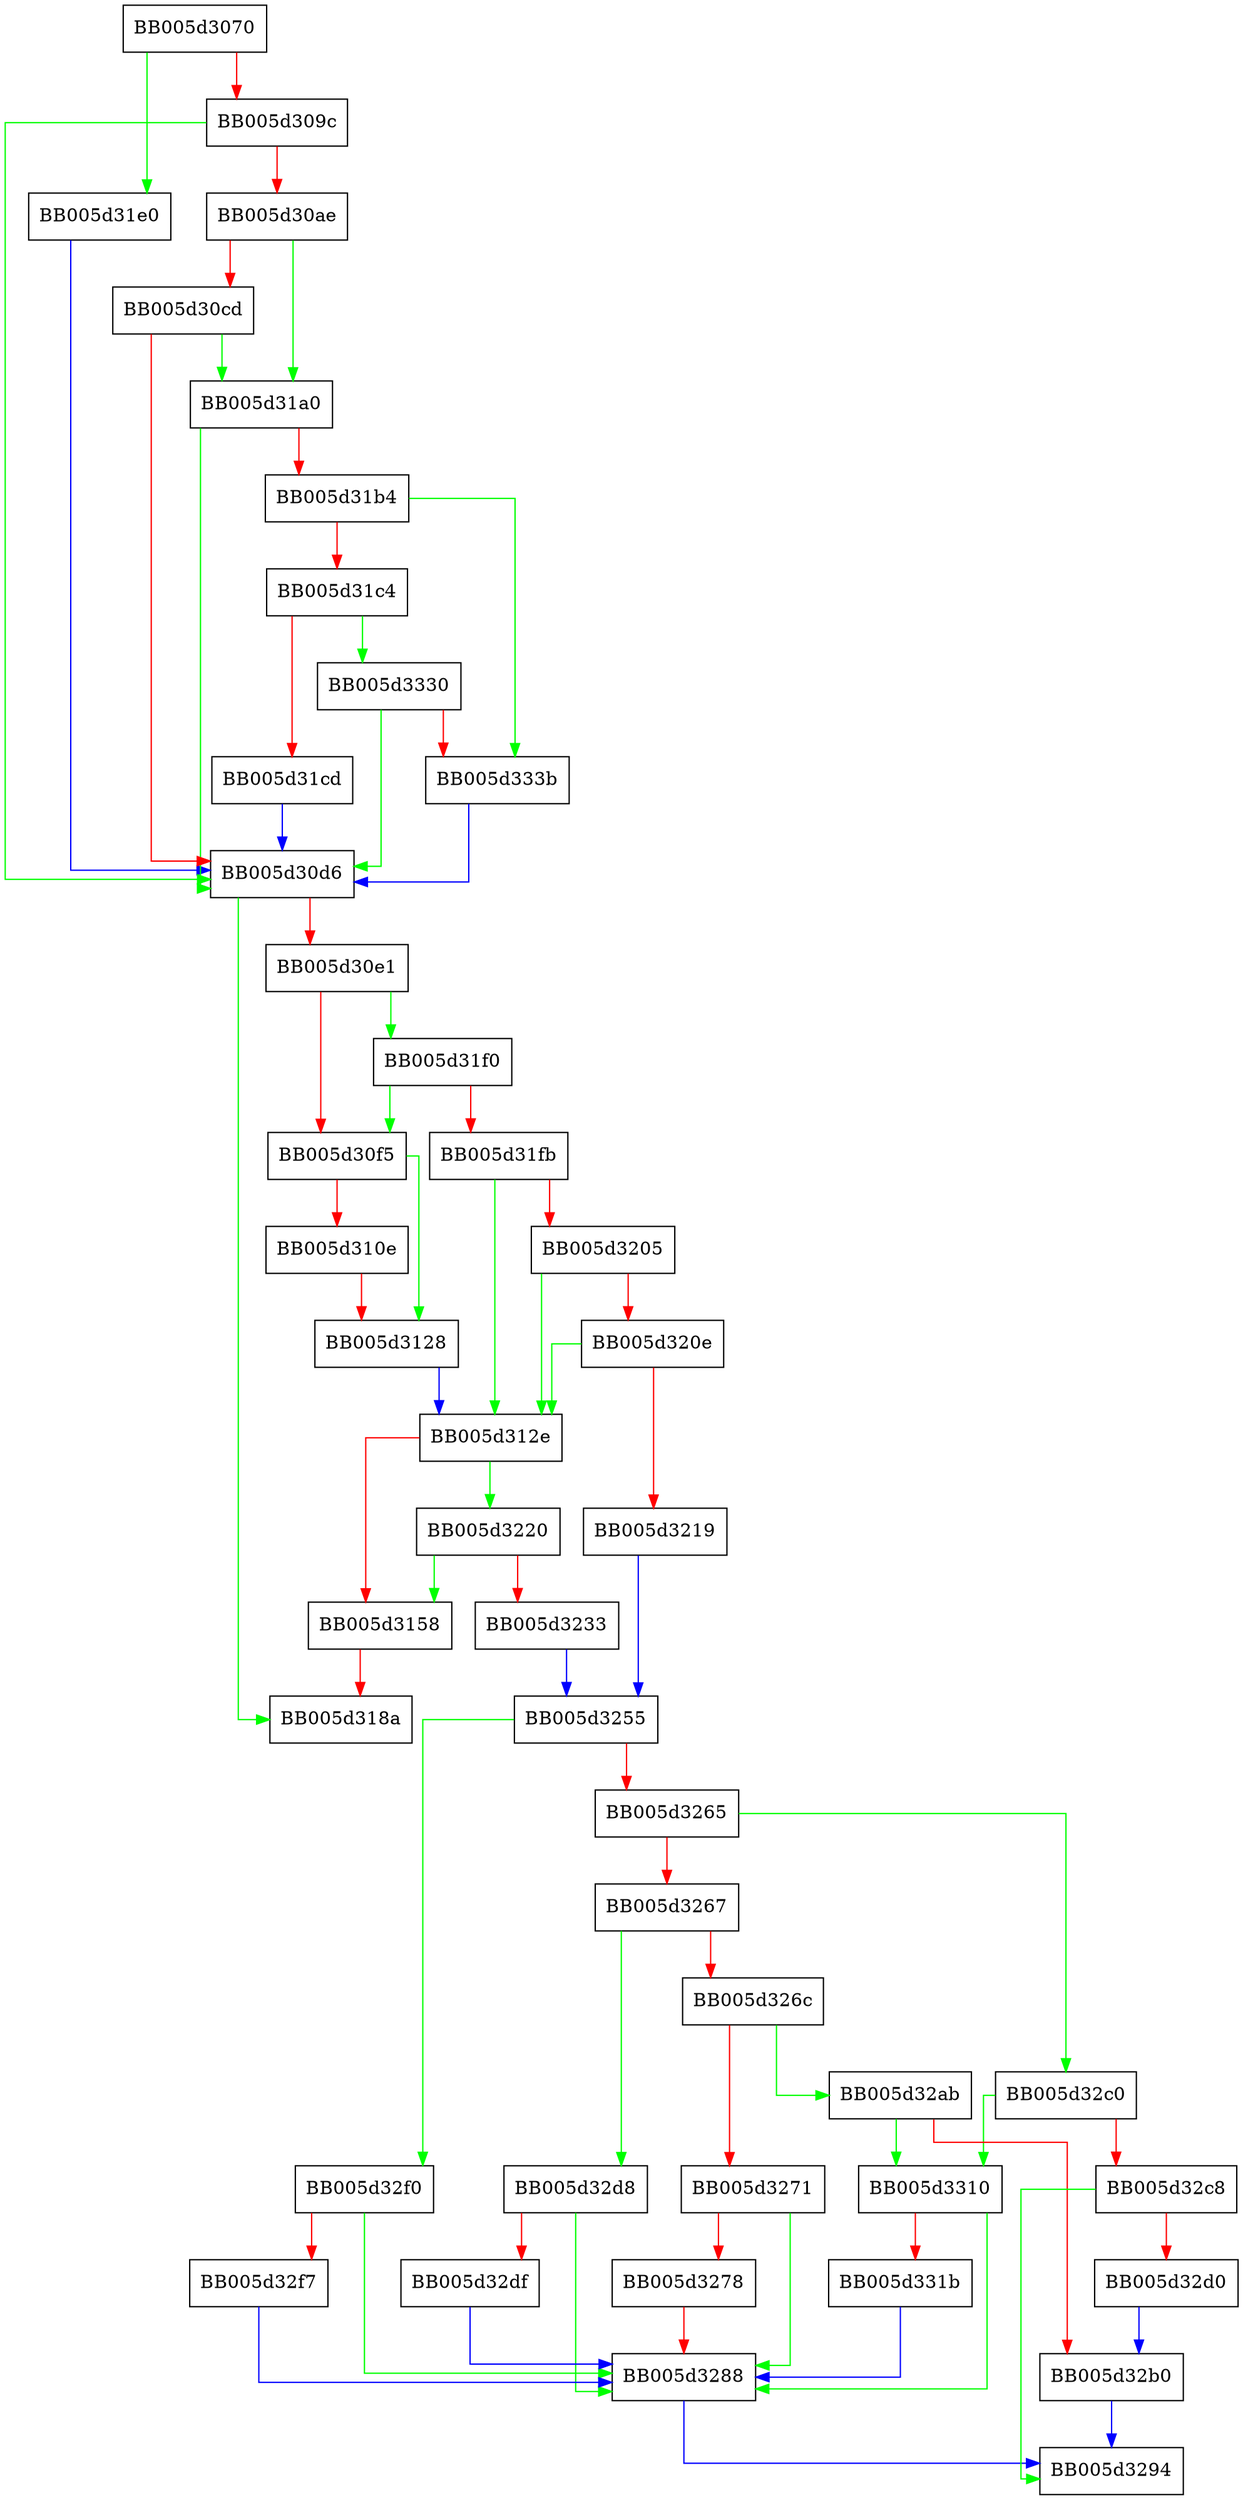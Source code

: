 digraph EVP_PKEY_assign {
  node [shape="box"];
  graph [splines=ortho];
  BB005d3070 -> BB005d31e0 [color="green"];
  BB005d3070 -> BB005d309c [color="red"];
  BB005d309c -> BB005d30d6 [color="green"];
  BB005d309c -> BB005d30ae [color="red"];
  BB005d30ae -> BB005d31a0 [color="green"];
  BB005d30ae -> BB005d30cd [color="red"];
  BB005d30cd -> BB005d31a0 [color="green"];
  BB005d30cd -> BB005d30d6 [color="red"];
  BB005d30d6 -> BB005d318a [color="green"];
  BB005d30d6 -> BB005d30e1 [color="red"];
  BB005d30e1 -> BB005d31f0 [color="green"];
  BB005d30e1 -> BB005d30f5 [color="red"];
  BB005d30f5 -> BB005d3128 [color="green"];
  BB005d30f5 -> BB005d310e [color="red"];
  BB005d310e -> BB005d3128 [color="red"];
  BB005d3128 -> BB005d312e [color="blue"];
  BB005d312e -> BB005d3220 [color="green"];
  BB005d312e -> BB005d3158 [color="red"];
  BB005d3158 -> BB005d318a [color="red"];
  BB005d31a0 -> BB005d30d6 [color="green"];
  BB005d31a0 -> BB005d31b4 [color="red"];
  BB005d31b4 -> BB005d333b [color="green"];
  BB005d31b4 -> BB005d31c4 [color="red"];
  BB005d31c4 -> BB005d3330 [color="green"];
  BB005d31c4 -> BB005d31cd [color="red"];
  BB005d31cd -> BB005d30d6 [color="blue"];
  BB005d31e0 -> BB005d30d6 [color="blue"];
  BB005d31f0 -> BB005d30f5 [color="green"];
  BB005d31f0 -> BB005d31fb [color="red"];
  BB005d31fb -> BB005d312e [color="green"];
  BB005d31fb -> BB005d3205 [color="red"];
  BB005d3205 -> BB005d312e [color="green"];
  BB005d3205 -> BB005d320e [color="red"];
  BB005d320e -> BB005d312e [color="green"];
  BB005d320e -> BB005d3219 [color="red"];
  BB005d3219 -> BB005d3255 [color="blue"];
  BB005d3220 -> BB005d3158 [color="green"];
  BB005d3220 -> BB005d3233 [color="red"];
  BB005d3233 -> BB005d3255 [color="blue"];
  BB005d3255 -> BB005d32f0 [color="green"];
  BB005d3255 -> BB005d3265 [color="red"];
  BB005d3265 -> BB005d32c0 [color="green"];
  BB005d3265 -> BB005d3267 [color="red"];
  BB005d3267 -> BB005d32d8 [color="green"];
  BB005d3267 -> BB005d326c [color="red"];
  BB005d326c -> BB005d32ab [color="green"];
  BB005d326c -> BB005d3271 [color="red"];
  BB005d3271 -> BB005d3288 [color="green"];
  BB005d3271 -> BB005d3278 [color="red"];
  BB005d3278 -> BB005d3288 [color="red"];
  BB005d3288 -> BB005d3294 [color="blue"];
  BB005d32ab -> BB005d3310 [color="green"];
  BB005d32ab -> BB005d32b0 [color="red"];
  BB005d32b0 -> BB005d3294 [color="blue"];
  BB005d32c0 -> BB005d3310 [color="green"];
  BB005d32c0 -> BB005d32c8 [color="red"];
  BB005d32c8 -> BB005d3294 [color="green"];
  BB005d32c8 -> BB005d32d0 [color="red"];
  BB005d32d0 -> BB005d32b0 [color="blue"];
  BB005d32d8 -> BB005d3288 [color="green"];
  BB005d32d8 -> BB005d32df [color="red"];
  BB005d32df -> BB005d3288 [color="blue"];
  BB005d32f0 -> BB005d3288 [color="green"];
  BB005d32f0 -> BB005d32f7 [color="red"];
  BB005d32f7 -> BB005d3288 [color="blue"];
  BB005d3310 -> BB005d3288 [color="green"];
  BB005d3310 -> BB005d331b [color="red"];
  BB005d331b -> BB005d3288 [color="blue"];
  BB005d3330 -> BB005d30d6 [color="green"];
  BB005d3330 -> BB005d333b [color="red"];
  BB005d333b -> BB005d30d6 [color="blue"];
}